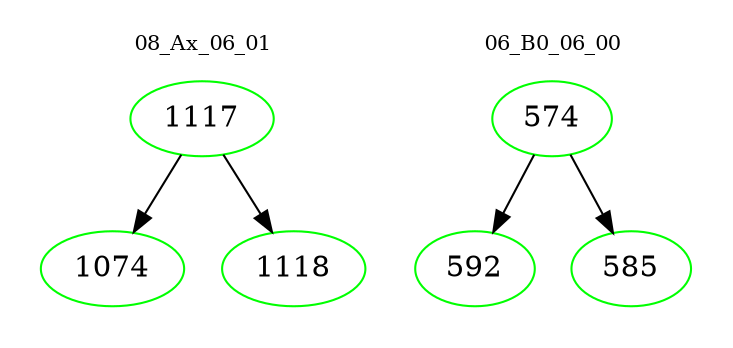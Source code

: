 digraph{
subgraph cluster_0 {
color = white
label = "08_Ax_06_01";
fontsize=10;
T0_1117 [label="1117", color="green"]
T0_1117 -> T0_1074 [color="black"]
T0_1074 [label="1074", color="green"]
T0_1117 -> T0_1118 [color="black"]
T0_1118 [label="1118", color="green"]
}
subgraph cluster_1 {
color = white
label = "06_B0_06_00";
fontsize=10;
T1_574 [label="574", color="green"]
T1_574 -> T1_592 [color="black"]
T1_592 [label="592", color="green"]
T1_574 -> T1_585 [color="black"]
T1_585 [label="585", color="green"]
}
}

